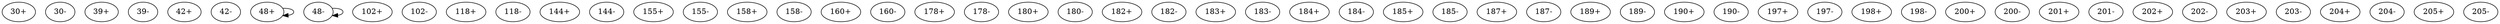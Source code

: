 digraph adj {
graph [k=41]
edge [d=-40]
"30+" [l=96 C=619]
"30-" [l=96 C=619]
"39+" [l=107 C=787]
"39-" [l=107 C=787]
"42+" [l=152 C=1022]
"42-" [l=152 C=1022]
"48+" [l=41 C=55]
"48-" [l=41 C=55]
"102+" [l=4885 C=81122]
"102-" [l=4885 C=81122]
"118+" [l=2556 C=42692]
"118-" [l=2556 C=42692]
"144+" [l=459 C=6003]
"144-" [l=459 C=6003]
"155+" [l=269 C=2275]
"155-" [l=269 C=2275]
"158+" [l=249 C=1500]
"158-" [l=249 C=1500]
"160+" [l=7750 C=119557]
"160-" [l=7750 C=119557]
"178+" [l=7356 C=121737]
"178-" [l=7356 C=121737]
"180+" [l=1873 C=25733]
"180-" [l=1873 C=25733]
"182+" [l=10958 C=169002]
"182-" [l=10958 C=169002]
"183+" [l=5103 C=74390]
"183-" [l=5103 C=74390]
"184+" [l=2288 C=30767]
"184-" [l=2288 C=30767]
"185+" [l=2537 C=41366]
"185-" [l=2537 C=41366]
"187+" [l=2607 C=41930]
"187-" [l=2607 C=41930]
"189+" [l=25373 C=422205]
"189-" [l=25373 C=422205]
"190+" [l=21042 C=336610]
"190-" [l=21042 C=336610]
"197+" [l=8561 C=129113]
"197-" [l=8561 C=129113]
"198+" [l=8792 C=139763]
"198-" [l=8792 C=139763]
"200+" [l=51051 C=788543]
"200-" [l=51051 C=788543]
"201+" [l=4705 C=71192]
"201-" [l=4705 C=71192]
"202+" [l=16463 C=256220]
"202-" [l=16463 C=256220]
"203+" [l=4039 C=61050]
"203-" [l=4039 C=61050]
"204+" [l=14657 C=246316]
"204-" [l=14657 C=246316]
"205+" [l=6249 C=113721]
"205-" [l=6249 C=113721]
"48+" -> "48+" [d=-39]
"48-" -> "48-" [d=-39]
}
